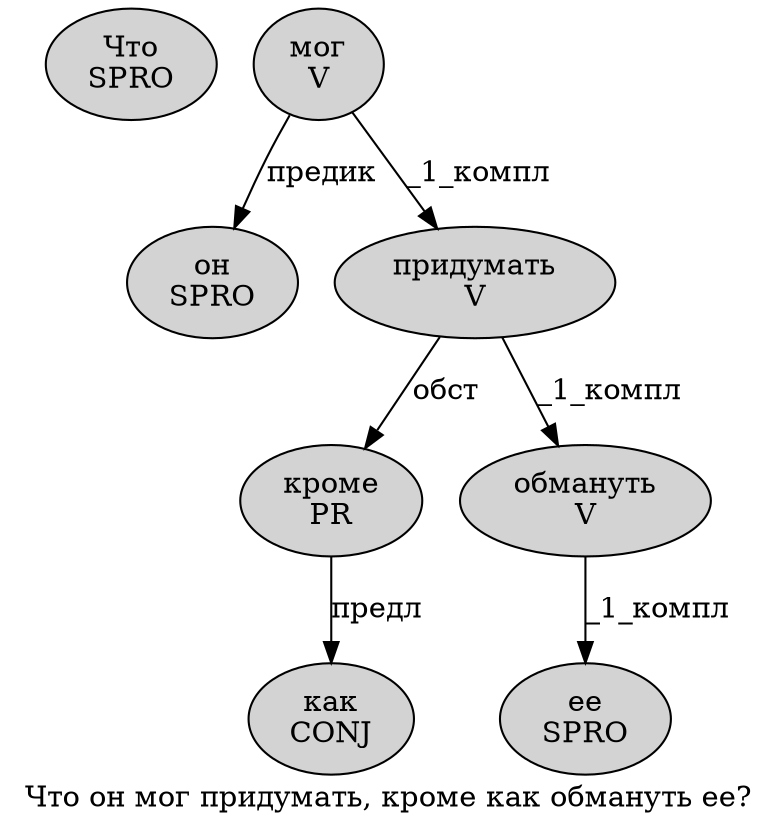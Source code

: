 digraph SENTENCE_1362 {
	graph [label="Что он мог придумать, кроме как обмануть ее?"]
	node [style=filled]
		0 [label="Что
SPRO" color="" fillcolor=lightgray penwidth=1 shape=ellipse]
		1 [label="он
SPRO" color="" fillcolor=lightgray penwidth=1 shape=ellipse]
		2 [label="мог
V" color="" fillcolor=lightgray penwidth=1 shape=ellipse]
		3 [label="придумать
V" color="" fillcolor=lightgray penwidth=1 shape=ellipse]
		5 [label="кроме
PR" color="" fillcolor=lightgray penwidth=1 shape=ellipse]
		6 [label="как
CONJ" color="" fillcolor=lightgray penwidth=1 shape=ellipse]
		7 [label="обмануть
V" color="" fillcolor=lightgray penwidth=1 shape=ellipse]
		8 [label="ее
SPRO" color="" fillcolor=lightgray penwidth=1 shape=ellipse]
			5 -> 6 [label="предл"]
			2 -> 1 [label="предик"]
			2 -> 3 [label="_1_компл"]
			3 -> 5 [label="обст"]
			3 -> 7 [label="_1_компл"]
			7 -> 8 [label="_1_компл"]
}